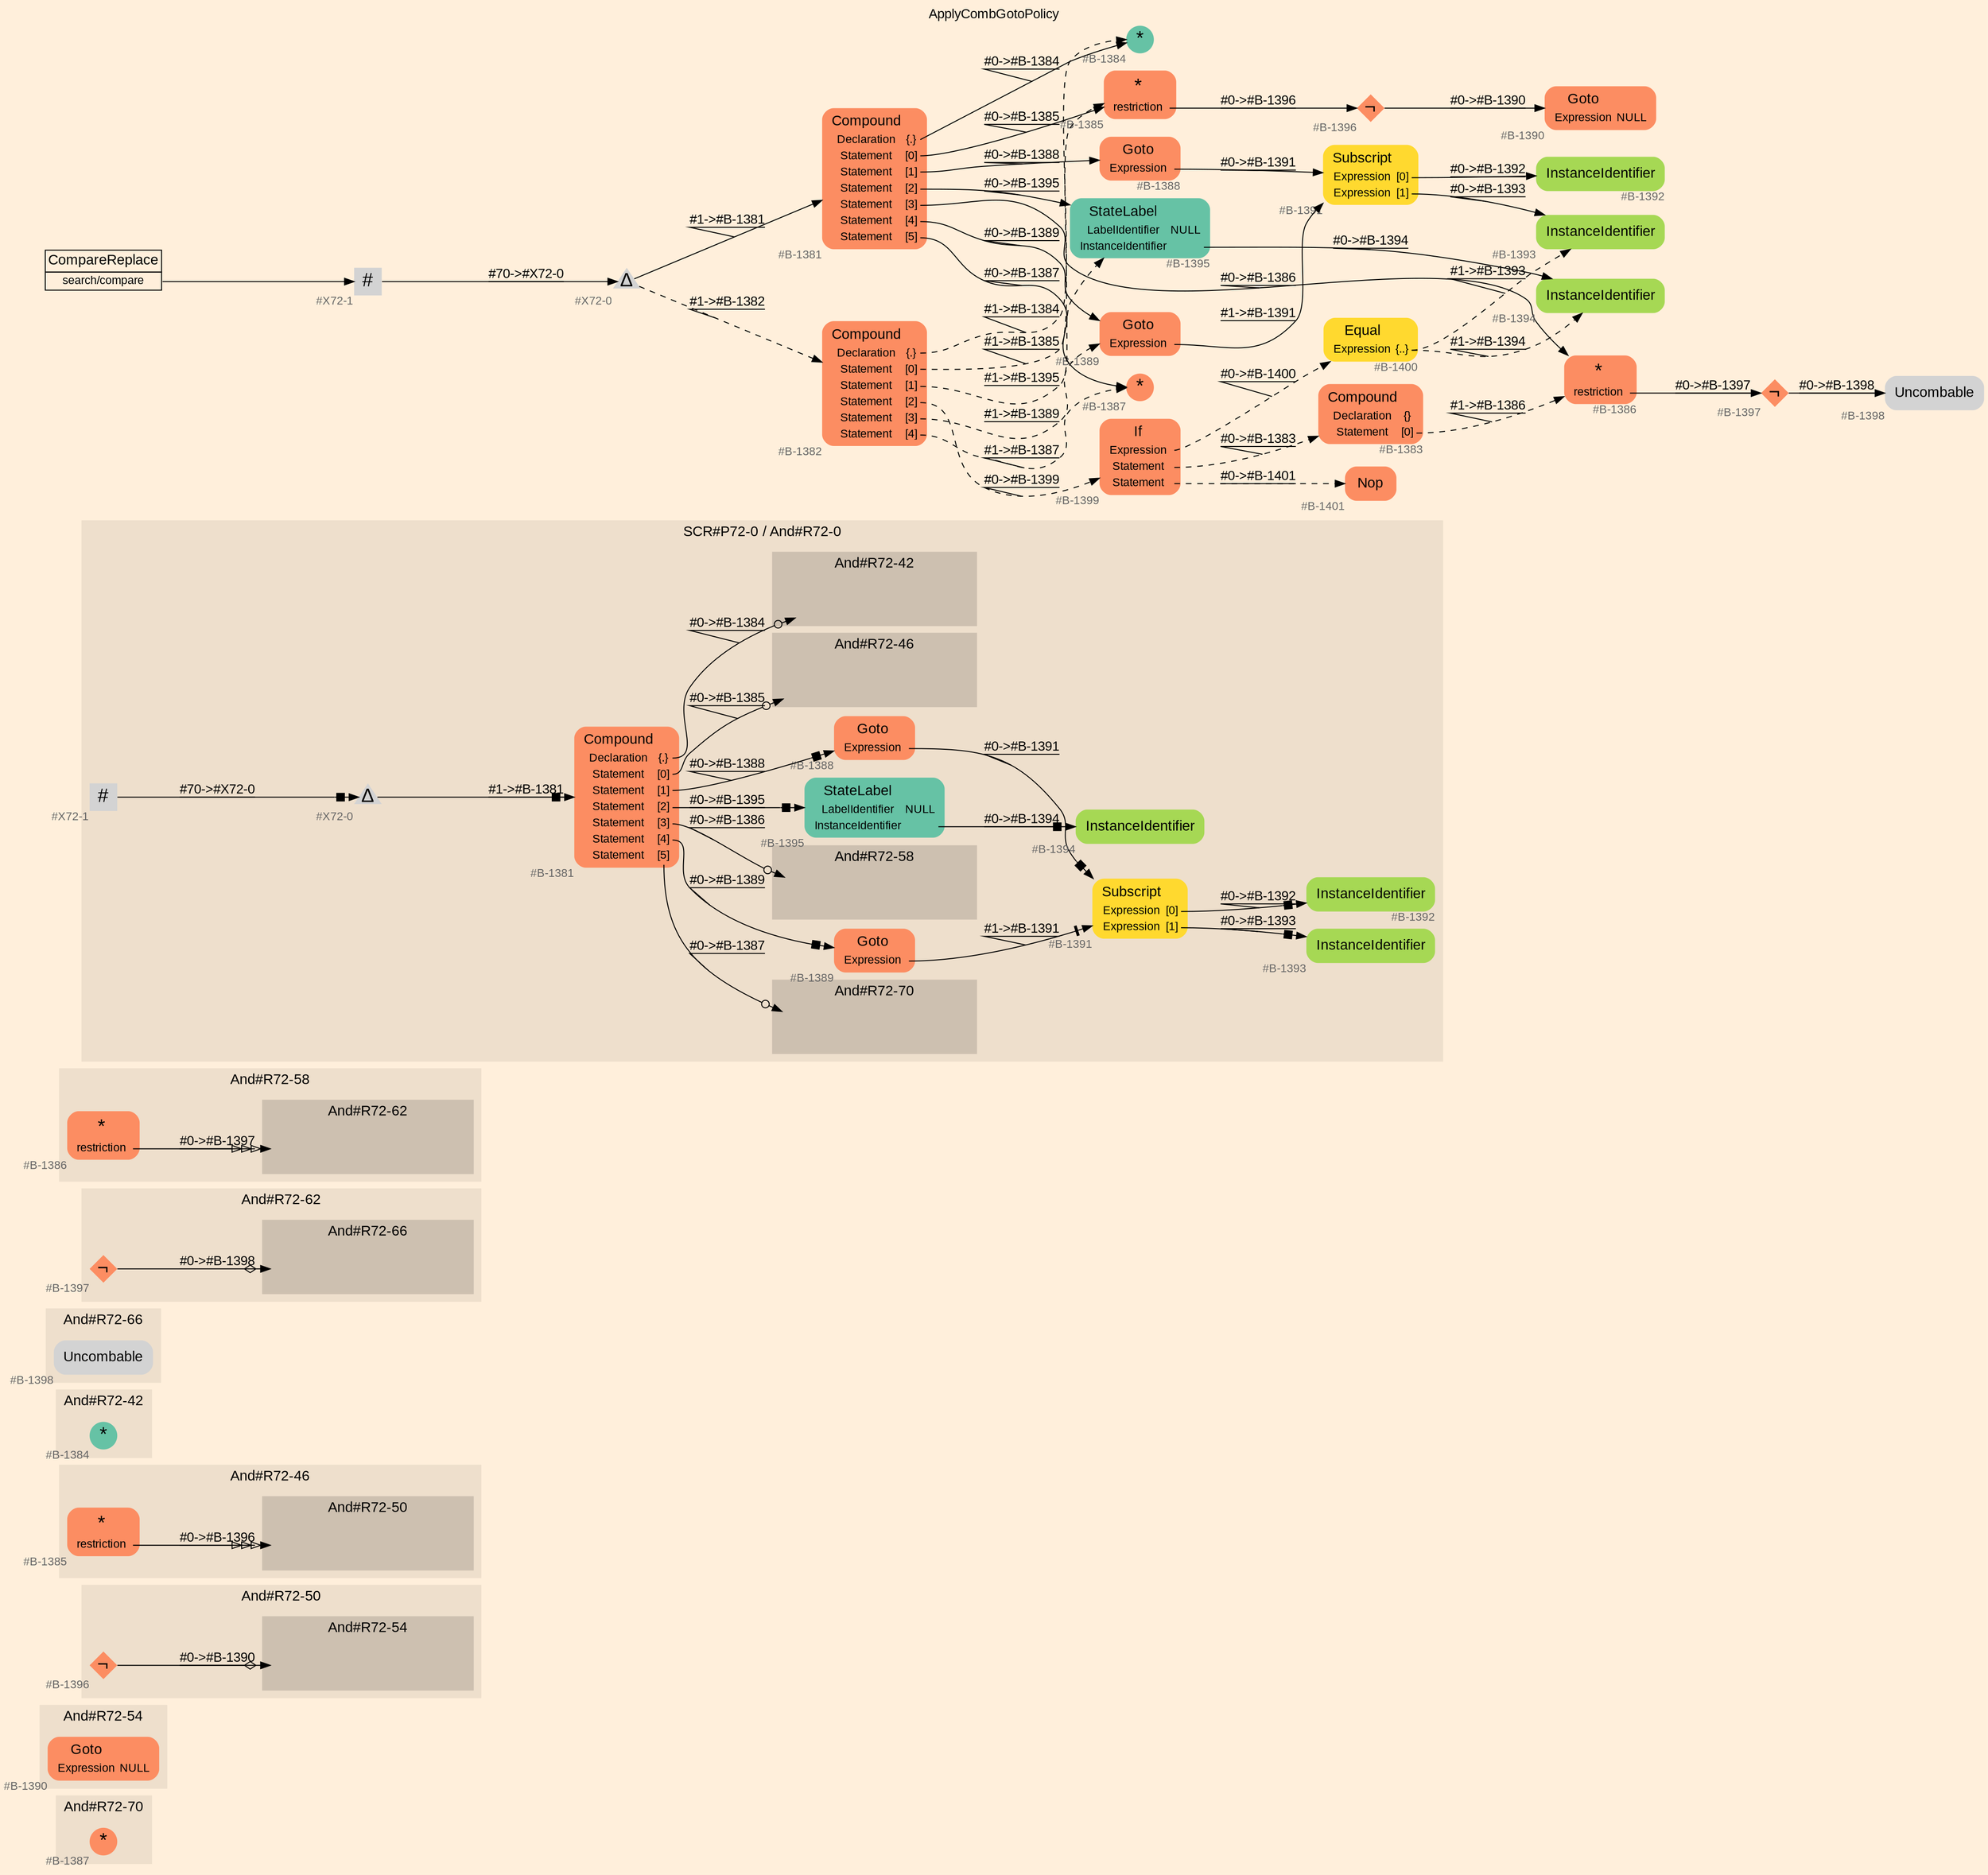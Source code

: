 digraph "ApplyCombGotoPolicy" {
label = "ApplyCombGotoPolicy"
labelloc = t
graph [
    rankdir = "LR"
    ranksep = 0.3
    bgcolor = antiquewhite1
    color = black
    fontcolor = black
    fontname = "Arial"
];
node [
    fontname = "Arial"
];
edge [
    fontname = "Arial"
];

// -------------------- figure And#R72-70 --------------------
// -------- region And#R72-70 ----------
subgraph "clusterAnd#R72-70" {
    label = "And#R72-70"
    style = "filled"
    color = antiquewhite2
    fontsize = "15"
    // -------- block And#R72-70/#B-1387 ----------
    "And#R72-70/#B-1387" [
        fillcolor = "/set28/2"
        xlabel = "#B-1387"
        fontsize = "12"
        fontcolor = grey40
        shape = "circle"
        label = <<FONT COLOR="black" POINT-SIZE="20">*</FONT>>
        style = "filled"
        penwidth = 0.0
        fixedsize = true
        width = 0.4
        height = 0.4
    ];
    
}


// -------------------- figure And#R72-54 --------------------
// -------- region And#R72-54 ----------
subgraph "clusterAnd#R72-54" {
    label = "And#R72-54"
    style = "filled"
    color = antiquewhite2
    fontsize = "15"
    // -------- block And#R72-54/#B-1390 ----------
    "And#R72-54/#B-1390" [
        fillcolor = "/set28/2"
        xlabel = "#B-1390"
        fontsize = "12"
        fontcolor = grey40
        shape = "plaintext"
        label = <<TABLE BORDER="0" CELLBORDER="0" CELLSPACING="0">
         <TR><TD><FONT COLOR="black" POINT-SIZE="15">Goto</FONT></TD></TR>
         <TR><TD><FONT COLOR="black" POINT-SIZE="12">Expression</FONT></TD><TD PORT="port0"><FONT COLOR="black" POINT-SIZE="12">NULL</FONT></TD></TR>
        </TABLE>>
        style = "rounded,filled"
    ];
    
}


// -------------------- figure And#R72-50 --------------------
// -------- region And#R72-50 ----------
subgraph "clusterAnd#R72-50" {
    label = "And#R72-50"
    style = "filled"
    color = antiquewhite2
    fontsize = "15"
    // -------- block And#R72-50/#B-1396 ----------
    "And#R72-50/#B-1396" [
        fillcolor = "/set28/2"
        xlabel = "#B-1396"
        fontsize = "12"
        fontcolor = grey40
        shape = "diamond"
        label = <<FONT COLOR="black" POINT-SIZE="20">¬</FONT>>
        style = "filled"
        penwidth = 0.0
        fixedsize = true
        width = 0.4
        height = 0.4
    ];
    
    // -------- region And#R72-50/And#R72-54 ----------
    subgraph "clusterAnd#R72-50/And#R72-54" {
        label = "And#R72-54"
        style = "filled"
        color = antiquewhite3
        fontsize = "15"
        // -------- block And#R72-50/And#R72-54/#B-1390 ----------
        "And#R72-50/And#R72-54/#B-1390" [
            fillcolor = "/set28/2"
            xlabel = "#B-1390"
            fontsize = "12"
            fontcolor = grey40
            shape = "none"
            style = "invisible"
        ];
        
    }
    
}

"And#R72-50/#B-1396" -> "And#R72-50/And#R72-54/#B-1390" [
    arrowhead="normalnoneodiamond"
    label = "#0-&gt;#B-1390"
    decorate = true
    color = black
    fontcolor = black
];


// -------------------- figure And#R72-46 --------------------
// -------- region And#R72-46 ----------
subgraph "clusterAnd#R72-46" {
    label = "And#R72-46"
    style = "filled"
    color = antiquewhite2
    fontsize = "15"
    // -------- block And#R72-46/#B-1385 ----------
    "And#R72-46/#B-1385" [
        fillcolor = "/set28/2"
        xlabel = "#B-1385"
        fontsize = "12"
        fontcolor = grey40
        shape = "plaintext"
        label = <<TABLE BORDER="0" CELLBORDER="0" CELLSPACING="0">
         <TR><TD><FONT COLOR="black" POINT-SIZE="20">*</FONT></TD></TR>
         <TR><TD><FONT COLOR="black" POINT-SIZE="12">restriction</FONT></TD><TD PORT="port0"></TD></TR>
        </TABLE>>
        style = "rounded,filled"
    ];
    
    // -------- region And#R72-46/And#R72-50 ----------
    subgraph "clusterAnd#R72-46/And#R72-50" {
        label = "And#R72-50"
        style = "filled"
        color = antiquewhite3
        fontsize = "15"
        // -------- block And#R72-46/And#R72-50/#B-1396 ----------
        "And#R72-46/And#R72-50/#B-1396" [
            fillcolor = "/set28/2"
            xlabel = "#B-1396"
            fontsize = "12"
            fontcolor = grey40
            shape = "none"
            style = "invisible"
        ];
        
    }
    
}

"And#R72-46/#B-1385":port0 -> "And#R72-46/And#R72-50/#B-1396" [
    arrowhead="normalonormalonormalonormal"
    label = "#0-&gt;#B-1396"
    decorate = true
    color = black
    fontcolor = black
];


// -------------------- figure And#R72-42 --------------------
// -------- region And#R72-42 ----------
subgraph "clusterAnd#R72-42" {
    label = "And#R72-42"
    style = "filled"
    color = antiquewhite2
    fontsize = "15"
    // -------- block And#R72-42/#B-1384 ----------
    "And#R72-42/#B-1384" [
        fillcolor = "/set28/1"
        xlabel = "#B-1384"
        fontsize = "12"
        fontcolor = grey40
        shape = "circle"
        label = <<FONT COLOR="black" POINT-SIZE="20">*</FONT>>
        style = "filled"
        penwidth = 0.0
        fixedsize = true
        width = 0.4
        height = 0.4
    ];
    
}


// -------------------- figure And#R72-66 --------------------
// -------- region And#R72-66 ----------
subgraph "clusterAnd#R72-66" {
    label = "And#R72-66"
    style = "filled"
    color = antiquewhite2
    fontsize = "15"
    // -------- block And#R72-66/#B-1398 ----------
    "And#R72-66/#B-1398" [
        xlabel = "#B-1398"
        fontsize = "12"
        fontcolor = grey40
        shape = "plaintext"
        label = <<TABLE BORDER="0" CELLBORDER="0" CELLSPACING="0">
         <TR><TD><FONT COLOR="black" POINT-SIZE="15">Uncombable</FONT></TD></TR>
        </TABLE>>
        style = "rounded,filled"
    ];
    
}


// -------------------- figure And#R72-62 --------------------
// -------- region And#R72-62 ----------
subgraph "clusterAnd#R72-62" {
    label = "And#R72-62"
    style = "filled"
    color = antiquewhite2
    fontsize = "15"
    // -------- block And#R72-62/#B-1397 ----------
    "And#R72-62/#B-1397" [
        fillcolor = "/set28/2"
        xlabel = "#B-1397"
        fontsize = "12"
        fontcolor = grey40
        shape = "diamond"
        label = <<FONT COLOR="black" POINT-SIZE="20">¬</FONT>>
        style = "filled"
        penwidth = 0.0
        fixedsize = true
        width = 0.4
        height = 0.4
    ];
    
    // -------- region And#R72-62/And#R72-66 ----------
    subgraph "clusterAnd#R72-62/And#R72-66" {
        label = "And#R72-66"
        style = "filled"
        color = antiquewhite3
        fontsize = "15"
        // -------- block And#R72-62/And#R72-66/#B-1398 ----------
        "And#R72-62/And#R72-66/#B-1398" [
            xlabel = "#B-1398"
            fontsize = "12"
            fontcolor = grey40
            shape = "none"
            style = "invisible"
        ];
        
    }
    
}

"And#R72-62/#B-1397" -> "And#R72-62/And#R72-66/#B-1398" [
    arrowhead="normalnoneodiamond"
    label = "#0-&gt;#B-1398"
    decorate = true
    color = black
    fontcolor = black
];


// -------------------- figure And#R72-58 --------------------
// -------- region And#R72-58 ----------
subgraph "clusterAnd#R72-58" {
    label = "And#R72-58"
    style = "filled"
    color = antiquewhite2
    fontsize = "15"
    // -------- block And#R72-58/#B-1386 ----------
    "And#R72-58/#B-1386" [
        fillcolor = "/set28/2"
        xlabel = "#B-1386"
        fontsize = "12"
        fontcolor = grey40
        shape = "plaintext"
        label = <<TABLE BORDER="0" CELLBORDER="0" CELLSPACING="0">
         <TR><TD><FONT COLOR="black" POINT-SIZE="20">*</FONT></TD></TR>
         <TR><TD><FONT COLOR="black" POINT-SIZE="12">restriction</FONT></TD><TD PORT="port0"></TD></TR>
        </TABLE>>
        style = "rounded,filled"
    ];
    
    // -------- region And#R72-58/And#R72-62 ----------
    subgraph "clusterAnd#R72-58/And#R72-62" {
        label = "And#R72-62"
        style = "filled"
        color = antiquewhite3
        fontsize = "15"
        // -------- block And#R72-58/And#R72-62/#B-1397 ----------
        "And#R72-58/And#R72-62/#B-1397" [
            fillcolor = "/set28/2"
            xlabel = "#B-1397"
            fontsize = "12"
            fontcolor = grey40
            shape = "none"
            style = "invisible"
        ];
        
    }
    
}

"And#R72-58/#B-1386":port0 -> "And#R72-58/And#R72-62/#B-1397" [
    arrowhead="normalonormalonormalonormal"
    label = "#0-&gt;#B-1397"
    decorate = true
    color = black
    fontcolor = black
];


// -------------------- figure And#R72-0 --------------------
// -------- region And#R72-0 ----------
subgraph "clusterAnd#R72-0" {
    label = "SCR#P72-0 / And#R72-0"
    style = "filled"
    color = antiquewhite2
    fontsize = "15"
    // -------- block And#R72-0/#B-1381 ----------
    "And#R72-0/#B-1381" [
        fillcolor = "/set28/2"
        xlabel = "#B-1381"
        fontsize = "12"
        fontcolor = grey40
        shape = "plaintext"
        label = <<TABLE BORDER="0" CELLBORDER="0" CELLSPACING="0">
         <TR><TD><FONT COLOR="black" POINT-SIZE="15">Compound</FONT></TD></TR>
         <TR><TD><FONT COLOR="black" POINT-SIZE="12">Declaration</FONT></TD><TD PORT="port0"><FONT COLOR="black" POINT-SIZE="12">{.}</FONT></TD></TR>
         <TR><TD><FONT COLOR="black" POINT-SIZE="12">Statement</FONT></TD><TD PORT="port1"><FONT COLOR="black" POINT-SIZE="12">[0]</FONT></TD></TR>
         <TR><TD><FONT COLOR="black" POINT-SIZE="12">Statement</FONT></TD><TD PORT="port2"><FONT COLOR="black" POINT-SIZE="12">[1]</FONT></TD></TR>
         <TR><TD><FONT COLOR="black" POINT-SIZE="12">Statement</FONT></TD><TD PORT="port3"><FONT COLOR="black" POINT-SIZE="12">[2]</FONT></TD></TR>
         <TR><TD><FONT COLOR="black" POINT-SIZE="12">Statement</FONT></TD><TD PORT="port4"><FONT COLOR="black" POINT-SIZE="12">[3]</FONT></TD></TR>
         <TR><TD><FONT COLOR="black" POINT-SIZE="12">Statement</FONT></TD><TD PORT="port5"><FONT COLOR="black" POINT-SIZE="12">[4]</FONT></TD></TR>
         <TR><TD><FONT COLOR="black" POINT-SIZE="12">Statement</FONT></TD><TD PORT="port6"><FONT COLOR="black" POINT-SIZE="12">[5]</FONT></TD></TR>
        </TABLE>>
        style = "rounded,filled"
    ];
    
    // -------- block And#R72-0/#B-1388 ----------
    "And#R72-0/#B-1388" [
        fillcolor = "/set28/2"
        xlabel = "#B-1388"
        fontsize = "12"
        fontcolor = grey40
        shape = "plaintext"
        label = <<TABLE BORDER="0" CELLBORDER="0" CELLSPACING="0">
         <TR><TD><FONT COLOR="black" POINT-SIZE="15">Goto</FONT></TD></TR>
         <TR><TD><FONT COLOR="black" POINT-SIZE="12">Expression</FONT></TD><TD PORT="port0"></TD></TR>
        </TABLE>>
        style = "rounded,filled"
    ];
    
    // -------- block And#R72-0/#B-1389 ----------
    "And#R72-0/#B-1389" [
        fillcolor = "/set28/2"
        xlabel = "#B-1389"
        fontsize = "12"
        fontcolor = grey40
        shape = "plaintext"
        label = <<TABLE BORDER="0" CELLBORDER="0" CELLSPACING="0">
         <TR><TD><FONT COLOR="black" POINT-SIZE="15">Goto</FONT></TD></TR>
         <TR><TD><FONT COLOR="black" POINT-SIZE="12">Expression</FONT></TD><TD PORT="port0"></TD></TR>
        </TABLE>>
        style = "rounded,filled"
    ];
    
    // -------- block And#R72-0/#B-1391 ----------
    "And#R72-0/#B-1391" [
        fillcolor = "/set28/6"
        xlabel = "#B-1391"
        fontsize = "12"
        fontcolor = grey40
        shape = "plaintext"
        label = <<TABLE BORDER="0" CELLBORDER="0" CELLSPACING="0">
         <TR><TD><FONT COLOR="black" POINT-SIZE="15">Subscript</FONT></TD></TR>
         <TR><TD><FONT COLOR="black" POINT-SIZE="12">Expression</FONT></TD><TD PORT="port0"><FONT COLOR="black" POINT-SIZE="12">[0]</FONT></TD></TR>
         <TR><TD><FONT COLOR="black" POINT-SIZE="12">Expression</FONT></TD><TD PORT="port1"><FONT COLOR="black" POINT-SIZE="12">[1]</FONT></TD></TR>
        </TABLE>>
        style = "rounded,filled"
    ];
    
    // -------- block And#R72-0/#B-1392 ----------
    "And#R72-0/#B-1392" [
        fillcolor = "/set28/5"
        xlabel = "#B-1392"
        fontsize = "12"
        fontcolor = grey40
        shape = "plaintext"
        label = <<TABLE BORDER="0" CELLBORDER="0" CELLSPACING="0">
         <TR><TD><FONT COLOR="black" POINT-SIZE="15">InstanceIdentifier</FONT></TD></TR>
        </TABLE>>
        style = "rounded,filled"
    ];
    
    // -------- block And#R72-0/#B-1393 ----------
    "And#R72-0/#B-1393" [
        fillcolor = "/set28/5"
        xlabel = "#B-1393"
        fontsize = "12"
        fontcolor = grey40
        shape = "plaintext"
        label = <<TABLE BORDER="0" CELLBORDER="0" CELLSPACING="0">
         <TR><TD><FONT COLOR="black" POINT-SIZE="15">InstanceIdentifier</FONT></TD></TR>
        </TABLE>>
        style = "rounded,filled"
    ];
    
    // -------- block And#R72-0/#B-1394 ----------
    "And#R72-0/#B-1394" [
        fillcolor = "/set28/5"
        xlabel = "#B-1394"
        fontsize = "12"
        fontcolor = grey40
        shape = "plaintext"
        label = <<TABLE BORDER="0" CELLBORDER="0" CELLSPACING="0">
         <TR><TD><FONT COLOR="black" POINT-SIZE="15">InstanceIdentifier</FONT></TD></TR>
        </TABLE>>
        style = "rounded,filled"
    ];
    
    // -------- block And#R72-0/#B-1395 ----------
    "And#R72-0/#B-1395" [
        fillcolor = "/set28/1"
        xlabel = "#B-1395"
        fontsize = "12"
        fontcolor = grey40
        shape = "plaintext"
        label = <<TABLE BORDER="0" CELLBORDER="0" CELLSPACING="0">
         <TR><TD><FONT COLOR="black" POINT-SIZE="15">StateLabel</FONT></TD></TR>
         <TR><TD><FONT COLOR="black" POINT-SIZE="12">LabelIdentifier</FONT></TD><TD PORT="port0"><FONT COLOR="black" POINT-SIZE="12">NULL</FONT></TD></TR>
         <TR><TD><FONT COLOR="black" POINT-SIZE="12">InstanceIdentifier</FONT></TD><TD PORT="port1"></TD></TR>
        </TABLE>>
        style = "rounded,filled"
    ];
    
    // -------- block And#R72-0/#X72-0 ----------
    "And#R72-0/#X72-0" [
        xlabel = "#X72-0"
        fontsize = "12"
        fontcolor = grey40
        shape = "triangle"
        label = <<FONT COLOR="black" POINT-SIZE="20">Δ</FONT>>
        style = "filled"
        penwidth = 0.0
        fixedsize = true
        width = 0.4
        height = 0.4
    ];
    
    // -------- block And#R72-0/#X72-1 ----------
    "And#R72-0/#X72-1" [
        xlabel = "#X72-1"
        fontsize = "12"
        fontcolor = grey40
        shape = "square"
        label = <<FONT COLOR="black" POINT-SIZE="20">#</FONT>>
        style = "filled"
        penwidth = 0.0
        fixedsize = true
        width = 0.4
        height = 0.4
    ];
    
    // -------- region And#R72-0/And#R72-58 ----------
    subgraph "clusterAnd#R72-0/And#R72-58" {
        label = "And#R72-58"
        style = "filled"
        color = antiquewhite3
        fontsize = "15"
        // -------- block And#R72-0/And#R72-58/#B-1386 ----------
        "And#R72-0/And#R72-58/#B-1386" [
            fillcolor = "/set28/2"
            xlabel = "#B-1386"
            fontsize = "12"
            fontcolor = grey40
            shape = "none"
            style = "invisible"
        ];
        
    }
    
    // -------- region And#R72-0/And#R72-42 ----------
    subgraph "clusterAnd#R72-0/And#R72-42" {
        label = "And#R72-42"
        style = "filled"
        color = antiquewhite3
        fontsize = "15"
        // -------- block And#R72-0/And#R72-42/#B-1384 ----------
        "And#R72-0/And#R72-42/#B-1384" [
            fillcolor = "/set28/1"
            xlabel = "#B-1384"
            fontsize = "12"
            fontcolor = grey40
            shape = "none"
            style = "invisible"
        ];
        
    }
    
    // -------- region And#R72-0/And#R72-46 ----------
    subgraph "clusterAnd#R72-0/And#R72-46" {
        label = "And#R72-46"
        style = "filled"
        color = antiquewhite3
        fontsize = "15"
        // -------- block And#R72-0/And#R72-46/#B-1385 ----------
        "And#R72-0/And#R72-46/#B-1385" [
            fillcolor = "/set28/2"
            xlabel = "#B-1385"
            fontsize = "12"
            fontcolor = grey40
            shape = "none"
            style = "invisible"
        ];
        
    }
    
    // -------- region And#R72-0/And#R72-70 ----------
    subgraph "clusterAnd#R72-0/And#R72-70" {
        label = "And#R72-70"
        style = "filled"
        color = antiquewhite3
        fontsize = "15"
        // -------- block And#R72-0/And#R72-70/#B-1387 ----------
        "And#R72-0/And#R72-70/#B-1387" [
            fillcolor = "/set28/2"
            xlabel = "#B-1387"
            fontsize = "12"
            fontcolor = grey40
            shape = "none"
            style = "invisible"
        ];
        
    }
    
}

"And#R72-0/#B-1381":port0 -> "And#R72-0/And#R72-42/#B-1384" [
    arrowhead="normalnoneodot"
    label = "#0-&gt;#B-1384"
    decorate = true
    color = black
    fontcolor = black
];

"And#R72-0/#B-1381":port1 -> "And#R72-0/And#R72-46/#B-1385" [
    arrowhead="normalnoneodot"
    label = "#0-&gt;#B-1385"
    decorate = true
    color = black
    fontcolor = black
];

"And#R72-0/#B-1381":port2 -> "And#R72-0/#B-1388" [
    arrowhead="normalnonebox"
    label = "#0-&gt;#B-1388"
    decorate = true
    color = black
    fontcolor = black
];

"And#R72-0/#B-1381":port3 -> "And#R72-0/#B-1395" [
    arrowhead="normalnonebox"
    label = "#0-&gt;#B-1395"
    decorate = true
    color = black
    fontcolor = black
];

"And#R72-0/#B-1381":port4 -> "And#R72-0/And#R72-58/#B-1386" [
    arrowhead="normalnoneodot"
    label = "#0-&gt;#B-1386"
    decorate = true
    color = black
    fontcolor = black
];

"And#R72-0/#B-1381":port5 -> "And#R72-0/#B-1389" [
    arrowhead="normalnonebox"
    label = "#0-&gt;#B-1389"
    decorate = true
    color = black
    fontcolor = black
];

"And#R72-0/#B-1381":port6 -> "And#R72-0/And#R72-70/#B-1387" [
    arrowhead="normalnoneodot"
    label = "#0-&gt;#B-1387"
    decorate = true
    color = black
    fontcolor = black
];

"And#R72-0/#B-1388":port0 -> "And#R72-0/#B-1391" [
    arrowhead="normalnonebox"
    label = "#0-&gt;#B-1391"
    decorate = true
    color = black
    fontcolor = black
];

"And#R72-0/#B-1389":port0 -> "And#R72-0/#B-1391" [
    arrowhead="normalnonetee"
    label = "#1-&gt;#B-1391"
    decorate = true
    color = black
    fontcolor = black
];

"And#R72-0/#B-1391":port0 -> "And#R72-0/#B-1392" [
    arrowhead="normalnonebox"
    label = "#0-&gt;#B-1392"
    decorate = true
    color = black
    fontcolor = black
];

"And#R72-0/#B-1391":port1 -> "And#R72-0/#B-1393" [
    arrowhead="normalnonebox"
    label = "#0-&gt;#B-1393"
    decorate = true
    color = black
    fontcolor = black
];

"And#R72-0/#B-1395":port1 -> "And#R72-0/#B-1394" [
    arrowhead="normalnonebox"
    label = "#0-&gt;#B-1394"
    decorate = true
    color = black
    fontcolor = black
];

"And#R72-0/#X72-0" -> "And#R72-0/#B-1381" [
    arrowhead="normalnonebox"
    label = "#1-&gt;#B-1381"
    decorate = true
    color = black
    fontcolor = black
];

"And#R72-0/#X72-1" -> "And#R72-0/#X72-0" [
    arrowhead="normalnonebox"
    label = "#70-&gt;#X72-0"
    decorate = true
    color = black
    fontcolor = black
];


// -------------------- transformation figure --------------------
// -------- block CR#X72-2 ----------
"CR#X72-2" [
    fillcolor = antiquewhite1
    fontsize = "12"
    fontcolor = grey40
    shape = "plaintext"
    label = <<TABLE BORDER="0" CELLBORDER="1" CELLSPACING="0">
     <TR><TD><FONT COLOR="black" POINT-SIZE="15">CompareReplace</FONT></TD></TR>
     <TR><TD PORT="port0"><FONT COLOR="black" POINT-SIZE="12">search/compare</FONT></TD></TR>
    </TABLE>>
    style = "filled"
    color = black
];

// -------- block #X72-1 ----------
"#X72-1" [
    xlabel = "#X72-1"
    fontsize = "12"
    fontcolor = grey40
    shape = "square"
    label = <<FONT COLOR="black" POINT-SIZE="20">#</FONT>>
    style = "filled"
    penwidth = 0.0
    fixedsize = true
    width = 0.4
    height = 0.4
];

// -------- block #X72-0 ----------
"#X72-0" [
    xlabel = "#X72-0"
    fontsize = "12"
    fontcolor = grey40
    shape = "triangle"
    label = <<FONT COLOR="black" POINT-SIZE="20">Δ</FONT>>
    style = "filled"
    penwidth = 0.0
    fixedsize = true
    width = 0.4
    height = 0.4
];

// -------- block #B-1381 ----------
"#B-1381" [
    fillcolor = "/set28/2"
    xlabel = "#B-1381"
    fontsize = "12"
    fontcolor = grey40
    shape = "plaintext"
    label = <<TABLE BORDER="0" CELLBORDER="0" CELLSPACING="0">
     <TR><TD><FONT COLOR="black" POINT-SIZE="15">Compound</FONT></TD></TR>
     <TR><TD><FONT COLOR="black" POINT-SIZE="12">Declaration</FONT></TD><TD PORT="port0"><FONT COLOR="black" POINT-SIZE="12">{.}</FONT></TD></TR>
     <TR><TD><FONT COLOR="black" POINT-SIZE="12">Statement</FONT></TD><TD PORT="port1"><FONT COLOR="black" POINT-SIZE="12">[0]</FONT></TD></TR>
     <TR><TD><FONT COLOR="black" POINT-SIZE="12">Statement</FONT></TD><TD PORT="port2"><FONT COLOR="black" POINT-SIZE="12">[1]</FONT></TD></TR>
     <TR><TD><FONT COLOR="black" POINT-SIZE="12">Statement</FONT></TD><TD PORT="port3"><FONT COLOR="black" POINT-SIZE="12">[2]</FONT></TD></TR>
     <TR><TD><FONT COLOR="black" POINT-SIZE="12">Statement</FONT></TD><TD PORT="port4"><FONT COLOR="black" POINT-SIZE="12">[3]</FONT></TD></TR>
     <TR><TD><FONT COLOR="black" POINT-SIZE="12">Statement</FONT></TD><TD PORT="port5"><FONT COLOR="black" POINT-SIZE="12">[4]</FONT></TD></TR>
     <TR><TD><FONT COLOR="black" POINT-SIZE="12">Statement</FONT></TD><TD PORT="port6"><FONT COLOR="black" POINT-SIZE="12">[5]</FONT></TD></TR>
    </TABLE>>
    style = "rounded,filled"
];

// -------- block #B-1384 ----------
"#B-1384" [
    fillcolor = "/set28/1"
    xlabel = "#B-1384"
    fontsize = "12"
    fontcolor = grey40
    shape = "circle"
    label = <<FONT COLOR="black" POINT-SIZE="20">*</FONT>>
    style = "filled"
    penwidth = 0.0
    fixedsize = true
    width = 0.4
    height = 0.4
];

// -------- block #B-1385 ----------
"#B-1385" [
    fillcolor = "/set28/2"
    xlabel = "#B-1385"
    fontsize = "12"
    fontcolor = grey40
    shape = "plaintext"
    label = <<TABLE BORDER="0" CELLBORDER="0" CELLSPACING="0">
     <TR><TD><FONT COLOR="black" POINT-SIZE="20">*</FONT></TD></TR>
     <TR><TD><FONT COLOR="black" POINT-SIZE="12">restriction</FONT></TD><TD PORT="port0"></TD></TR>
    </TABLE>>
    style = "rounded,filled"
];

// -------- block #B-1396 ----------
"#B-1396" [
    fillcolor = "/set28/2"
    xlabel = "#B-1396"
    fontsize = "12"
    fontcolor = grey40
    shape = "diamond"
    label = <<FONT COLOR="black" POINT-SIZE="20">¬</FONT>>
    style = "filled"
    penwidth = 0.0
    fixedsize = true
    width = 0.4
    height = 0.4
];

// -------- block #B-1390 ----------
"#B-1390" [
    fillcolor = "/set28/2"
    xlabel = "#B-1390"
    fontsize = "12"
    fontcolor = grey40
    shape = "plaintext"
    label = <<TABLE BORDER="0" CELLBORDER="0" CELLSPACING="0">
     <TR><TD><FONT COLOR="black" POINT-SIZE="15">Goto</FONT></TD></TR>
     <TR><TD><FONT COLOR="black" POINT-SIZE="12">Expression</FONT></TD><TD PORT="port0"><FONT COLOR="black" POINT-SIZE="12">NULL</FONT></TD></TR>
    </TABLE>>
    style = "rounded,filled"
];

// -------- block #B-1388 ----------
"#B-1388" [
    fillcolor = "/set28/2"
    xlabel = "#B-1388"
    fontsize = "12"
    fontcolor = grey40
    shape = "plaintext"
    label = <<TABLE BORDER="0" CELLBORDER="0" CELLSPACING="0">
     <TR><TD><FONT COLOR="black" POINT-SIZE="15">Goto</FONT></TD></TR>
     <TR><TD><FONT COLOR="black" POINT-SIZE="12">Expression</FONT></TD><TD PORT="port0"></TD></TR>
    </TABLE>>
    style = "rounded,filled"
];

// -------- block #B-1391 ----------
"#B-1391" [
    fillcolor = "/set28/6"
    xlabel = "#B-1391"
    fontsize = "12"
    fontcolor = grey40
    shape = "plaintext"
    label = <<TABLE BORDER="0" CELLBORDER="0" CELLSPACING="0">
     <TR><TD><FONT COLOR="black" POINT-SIZE="15">Subscript</FONT></TD></TR>
     <TR><TD><FONT COLOR="black" POINT-SIZE="12">Expression</FONT></TD><TD PORT="port0"><FONT COLOR="black" POINT-SIZE="12">[0]</FONT></TD></TR>
     <TR><TD><FONT COLOR="black" POINT-SIZE="12">Expression</FONT></TD><TD PORT="port1"><FONT COLOR="black" POINT-SIZE="12">[1]</FONT></TD></TR>
    </TABLE>>
    style = "rounded,filled"
];

// -------- block #B-1392 ----------
"#B-1392" [
    fillcolor = "/set28/5"
    xlabel = "#B-1392"
    fontsize = "12"
    fontcolor = grey40
    shape = "plaintext"
    label = <<TABLE BORDER="0" CELLBORDER="0" CELLSPACING="0">
     <TR><TD><FONT COLOR="black" POINT-SIZE="15">InstanceIdentifier</FONT></TD></TR>
    </TABLE>>
    style = "rounded,filled"
];

// -------- block #B-1393 ----------
"#B-1393" [
    fillcolor = "/set28/5"
    xlabel = "#B-1393"
    fontsize = "12"
    fontcolor = grey40
    shape = "plaintext"
    label = <<TABLE BORDER="0" CELLBORDER="0" CELLSPACING="0">
     <TR><TD><FONT COLOR="black" POINT-SIZE="15">InstanceIdentifier</FONT></TD></TR>
    </TABLE>>
    style = "rounded,filled"
];

// -------- block #B-1395 ----------
"#B-1395" [
    fillcolor = "/set28/1"
    xlabel = "#B-1395"
    fontsize = "12"
    fontcolor = grey40
    shape = "plaintext"
    label = <<TABLE BORDER="0" CELLBORDER="0" CELLSPACING="0">
     <TR><TD><FONT COLOR="black" POINT-SIZE="15">StateLabel</FONT></TD></TR>
     <TR><TD><FONT COLOR="black" POINT-SIZE="12">LabelIdentifier</FONT></TD><TD PORT="port0"><FONT COLOR="black" POINT-SIZE="12">NULL</FONT></TD></TR>
     <TR><TD><FONT COLOR="black" POINT-SIZE="12">InstanceIdentifier</FONT></TD><TD PORT="port1"></TD></TR>
    </TABLE>>
    style = "rounded,filled"
];

// -------- block #B-1394 ----------
"#B-1394" [
    fillcolor = "/set28/5"
    xlabel = "#B-1394"
    fontsize = "12"
    fontcolor = grey40
    shape = "plaintext"
    label = <<TABLE BORDER="0" CELLBORDER="0" CELLSPACING="0">
     <TR><TD><FONT COLOR="black" POINT-SIZE="15">InstanceIdentifier</FONT></TD></TR>
    </TABLE>>
    style = "rounded,filled"
];

// -------- block #B-1386 ----------
"#B-1386" [
    fillcolor = "/set28/2"
    xlabel = "#B-1386"
    fontsize = "12"
    fontcolor = grey40
    shape = "plaintext"
    label = <<TABLE BORDER="0" CELLBORDER="0" CELLSPACING="0">
     <TR><TD><FONT COLOR="black" POINT-SIZE="20">*</FONT></TD></TR>
     <TR><TD><FONT COLOR="black" POINT-SIZE="12">restriction</FONT></TD><TD PORT="port0"></TD></TR>
    </TABLE>>
    style = "rounded,filled"
];

// -------- block #B-1397 ----------
"#B-1397" [
    fillcolor = "/set28/2"
    xlabel = "#B-1397"
    fontsize = "12"
    fontcolor = grey40
    shape = "diamond"
    label = <<FONT COLOR="black" POINT-SIZE="20">¬</FONT>>
    style = "filled"
    penwidth = 0.0
    fixedsize = true
    width = 0.4
    height = 0.4
];

// -------- block #B-1398 ----------
"#B-1398" [
    xlabel = "#B-1398"
    fontsize = "12"
    fontcolor = grey40
    shape = "plaintext"
    label = <<TABLE BORDER="0" CELLBORDER="0" CELLSPACING="0">
     <TR><TD><FONT COLOR="black" POINT-SIZE="15">Uncombable</FONT></TD></TR>
    </TABLE>>
    style = "rounded,filled"
];

// -------- block #B-1389 ----------
"#B-1389" [
    fillcolor = "/set28/2"
    xlabel = "#B-1389"
    fontsize = "12"
    fontcolor = grey40
    shape = "plaintext"
    label = <<TABLE BORDER="0" CELLBORDER="0" CELLSPACING="0">
     <TR><TD><FONT COLOR="black" POINT-SIZE="15">Goto</FONT></TD></TR>
     <TR><TD><FONT COLOR="black" POINT-SIZE="12">Expression</FONT></TD><TD PORT="port0"></TD></TR>
    </TABLE>>
    style = "rounded,filled"
];

// -------- block #B-1387 ----------
"#B-1387" [
    fillcolor = "/set28/2"
    xlabel = "#B-1387"
    fontsize = "12"
    fontcolor = grey40
    shape = "circle"
    label = <<FONT COLOR="black" POINT-SIZE="20">*</FONT>>
    style = "filled"
    penwidth = 0.0
    fixedsize = true
    width = 0.4
    height = 0.4
];

// -------- block #B-1382 ----------
"#B-1382" [
    fillcolor = "/set28/2"
    xlabel = "#B-1382"
    fontsize = "12"
    fontcolor = grey40
    shape = "plaintext"
    label = <<TABLE BORDER="0" CELLBORDER="0" CELLSPACING="0">
     <TR><TD><FONT COLOR="black" POINT-SIZE="15">Compound</FONT></TD></TR>
     <TR><TD><FONT COLOR="black" POINT-SIZE="12">Declaration</FONT></TD><TD PORT="port0"><FONT COLOR="black" POINT-SIZE="12">{.}</FONT></TD></TR>
     <TR><TD><FONT COLOR="black" POINT-SIZE="12">Statement</FONT></TD><TD PORT="port1"><FONT COLOR="black" POINT-SIZE="12">[0]</FONT></TD></TR>
     <TR><TD><FONT COLOR="black" POINT-SIZE="12">Statement</FONT></TD><TD PORT="port2"><FONT COLOR="black" POINT-SIZE="12">[1]</FONT></TD></TR>
     <TR><TD><FONT COLOR="black" POINT-SIZE="12">Statement</FONT></TD><TD PORT="port3"><FONT COLOR="black" POINT-SIZE="12">[2]</FONT></TD></TR>
     <TR><TD><FONT COLOR="black" POINT-SIZE="12">Statement</FONT></TD><TD PORT="port4"><FONT COLOR="black" POINT-SIZE="12">[3]</FONT></TD></TR>
     <TR><TD><FONT COLOR="black" POINT-SIZE="12">Statement</FONT></TD><TD PORT="port5"><FONT COLOR="black" POINT-SIZE="12">[4]</FONT></TD></TR>
    </TABLE>>
    style = "rounded,filled"
];

// -------- block #B-1399 ----------
"#B-1399" [
    fillcolor = "/set28/2"
    xlabel = "#B-1399"
    fontsize = "12"
    fontcolor = grey40
    shape = "plaintext"
    label = <<TABLE BORDER="0" CELLBORDER="0" CELLSPACING="0">
     <TR><TD><FONT COLOR="black" POINT-SIZE="15">If</FONT></TD></TR>
     <TR><TD><FONT COLOR="black" POINT-SIZE="12">Expression</FONT></TD><TD PORT="port0"></TD></TR>
     <TR><TD><FONT COLOR="black" POINT-SIZE="12">Statement</FONT></TD><TD PORT="port1"></TD></TR>
     <TR><TD><FONT COLOR="black" POINT-SIZE="12">Statement</FONT></TD><TD PORT="port2"></TD></TR>
    </TABLE>>
    style = "rounded,filled"
];

// -------- block #B-1400 ----------
"#B-1400" [
    fillcolor = "/set28/6"
    xlabel = "#B-1400"
    fontsize = "12"
    fontcolor = grey40
    shape = "plaintext"
    label = <<TABLE BORDER="0" CELLBORDER="0" CELLSPACING="0">
     <TR><TD><FONT COLOR="black" POINT-SIZE="15">Equal</FONT></TD></TR>
     <TR><TD><FONT COLOR="black" POINT-SIZE="12">Expression</FONT></TD><TD PORT="port0"><FONT COLOR="black" POINT-SIZE="12">{..}</FONT></TD></TR>
    </TABLE>>
    style = "rounded,filled"
];

// -------- block #B-1383 ----------
"#B-1383" [
    fillcolor = "/set28/2"
    xlabel = "#B-1383"
    fontsize = "12"
    fontcolor = grey40
    shape = "plaintext"
    label = <<TABLE BORDER="0" CELLBORDER="0" CELLSPACING="0">
     <TR><TD><FONT COLOR="black" POINT-SIZE="15">Compound</FONT></TD></TR>
     <TR><TD><FONT COLOR="black" POINT-SIZE="12">Declaration</FONT></TD><TD PORT="port0"><FONT COLOR="black" POINT-SIZE="12">{}</FONT></TD></TR>
     <TR><TD><FONT COLOR="black" POINT-SIZE="12">Statement</FONT></TD><TD PORT="port1"><FONT COLOR="black" POINT-SIZE="12">[0]</FONT></TD></TR>
    </TABLE>>
    style = "rounded,filled"
];

// -------- block #B-1401 ----------
"#B-1401" [
    fillcolor = "/set28/2"
    xlabel = "#B-1401"
    fontsize = "12"
    fontcolor = grey40
    shape = "plaintext"
    label = <<TABLE BORDER="0" CELLBORDER="0" CELLSPACING="0">
     <TR><TD><FONT COLOR="black" POINT-SIZE="15">Nop</FONT></TD></TR>
    </TABLE>>
    style = "rounded,filled"
];

"CR#X72-2":port0 -> "#X72-1" [
    label = ""
    decorate = true
    color = black
    fontcolor = black
];

"#X72-1" -> "#X72-0" [
    label = "#70-&gt;#X72-0"
    decorate = true
    color = black
    fontcolor = black
];

"#X72-0" -> "#B-1381" [
    label = "#1-&gt;#B-1381"
    decorate = true
    color = black
    fontcolor = black
];

"#X72-0" -> "#B-1382" [
    style="dashed"
    label = "#1-&gt;#B-1382"
    decorate = true
    color = black
    fontcolor = black
];

"#B-1381":port0 -> "#B-1384" [
    label = "#0-&gt;#B-1384"
    decorate = true
    color = black
    fontcolor = black
];

"#B-1381":port1 -> "#B-1385" [
    label = "#0-&gt;#B-1385"
    decorate = true
    color = black
    fontcolor = black
];

"#B-1381":port2 -> "#B-1388" [
    label = "#0-&gt;#B-1388"
    decorate = true
    color = black
    fontcolor = black
];

"#B-1381":port3 -> "#B-1395" [
    label = "#0-&gt;#B-1395"
    decorate = true
    color = black
    fontcolor = black
];

"#B-1381":port4 -> "#B-1386" [
    label = "#0-&gt;#B-1386"
    decorate = true
    color = black
    fontcolor = black
];

"#B-1381":port5 -> "#B-1389" [
    label = "#0-&gt;#B-1389"
    decorate = true
    color = black
    fontcolor = black
];

"#B-1381":port6 -> "#B-1387" [
    label = "#0-&gt;#B-1387"
    decorate = true
    color = black
    fontcolor = black
];

"#B-1385":port0 -> "#B-1396" [
    label = "#0-&gt;#B-1396"
    decorate = true
    color = black
    fontcolor = black
];

"#B-1396" -> "#B-1390" [
    label = "#0-&gt;#B-1390"
    decorate = true
    color = black
    fontcolor = black
];

"#B-1388":port0 -> "#B-1391" [
    label = "#0-&gt;#B-1391"
    decorate = true
    color = black
    fontcolor = black
];

"#B-1391":port0 -> "#B-1392" [
    label = "#0-&gt;#B-1392"
    decorate = true
    color = black
    fontcolor = black
];

"#B-1391":port1 -> "#B-1393" [
    label = "#0-&gt;#B-1393"
    decorate = true
    color = black
    fontcolor = black
];

"#B-1395":port1 -> "#B-1394" [
    label = "#0-&gt;#B-1394"
    decorate = true
    color = black
    fontcolor = black
];

"#B-1386":port0 -> "#B-1397" [
    label = "#0-&gt;#B-1397"
    decorate = true
    color = black
    fontcolor = black
];

"#B-1397" -> "#B-1398" [
    label = "#0-&gt;#B-1398"
    decorate = true
    color = black
    fontcolor = black
];

"#B-1389":port0 -> "#B-1391" [
    label = "#1-&gt;#B-1391"
    decorate = true
    color = black
    fontcolor = black
];

"#B-1382":port0 -> "#B-1384" [
    style="dashed"
    label = "#1-&gt;#B-1384"
    decorate = true
    color = black
    fontcolor = black
];

"#B-1382":port1 -> "#B-1385" [
    style="dashed"
    label = "#1-&gt;#B-1385"
    decorate = true
    color = black
    fontcolor = black
];

"#B-1382":port2 -> "#B-1395" [
    style="dashed"
    label = "#1-&gt;#B-1395"
    decorate = true
    color = black
    fontcolor = black
];

"#B-1382":port3 -> "#B-1399" [
    style="dashed"
    label = "#0-&gt;#B-1399"
    decorate = true
    color = black
    fontcolor = black
];

"#B-1382":port4 -> "#B-1389" [
    style="dashed"
    label = "#1-&gt;#B-1389"
    decorate = true
    color = black
    fontcolor = black
];

"#B-1382":port5 -> "#B-1387" [
    style="dashed"
    label = "#1-&gt;#B-1387"
    decorate = true
    color = black
    fontcolor = black
];

"#B-1399":port0 -> "#B-1400" [
    style="dashed"
    label = "#0-&gt;#B-1400"
    decorate = true
    color = black
    fontcolor = black
];

"#B-1399":port1 -> "#B-1383" [
    style="dashed"
    label = "#0-&gt;#B-1383"
    decorate = true
    color = black
    fontcolor = black
];

"#B-1399":port2 -> "#B-1401" [
    style="dashed"
    label = "#0-&gt;#B-1401"
    decorate = true
    color = black
    fontcolor = black
];

"#B-1400":port0 -> "#B-1393" [
    style="dashed"
    label = "#1-&gt;#B-1393"
    decorate = true
    color = black
    fontcolor = black
];

"#B-1400":port0 -> "#B-1394" [
    style="dashed"
    label = "#1-&gt;#B-1394"
    decorate = true
    color = black
    fontcolor = black
];

"#B-1383":port1 -> "#B-1386" [
    style="dashed"
    label = "#1-&gt;#B-1386"
    decorate = true
    color = black
    fontcolor = black
];


}
